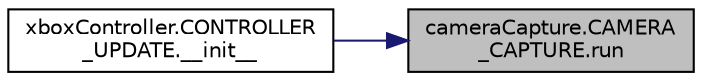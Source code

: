 digraph "cameraCapture.CAMERA_CAPTURE.run"
{
 // LATEX_PDF_SIZE
  edge [fontname="Helvetica",fontsize="10",labelfontname="Helvetica",labelfontsize="10"];
  node [fontname="Helvetica",fontsize="10",shape=record];
  rankdir="RL";
  Node1 [label="cameraCapture.CAMERA\l_CAPTURE.run",height=0.2,width=0.4,color="black", fillcolor="grey75", style="filled", fontcolor="black",tooltip=" "];
  Node1 -> Node2 [dir="back",color="midnightblue",fontsize="10",style="solid",fontname="Helvetica"];
  Node2 [label="xboxController.CONTROLLER\l_UPDATE.__init__",height=0.2,width=0.4,color="black", fillcolor="white", style="filled",URL="$classxbox_controller_1_1_c_o_n_t_r_o_l_l_e_r___u_p_d_a_t_e.html#a6817d64f9c42537640296362e138cf40",tooltip=" "];
}
